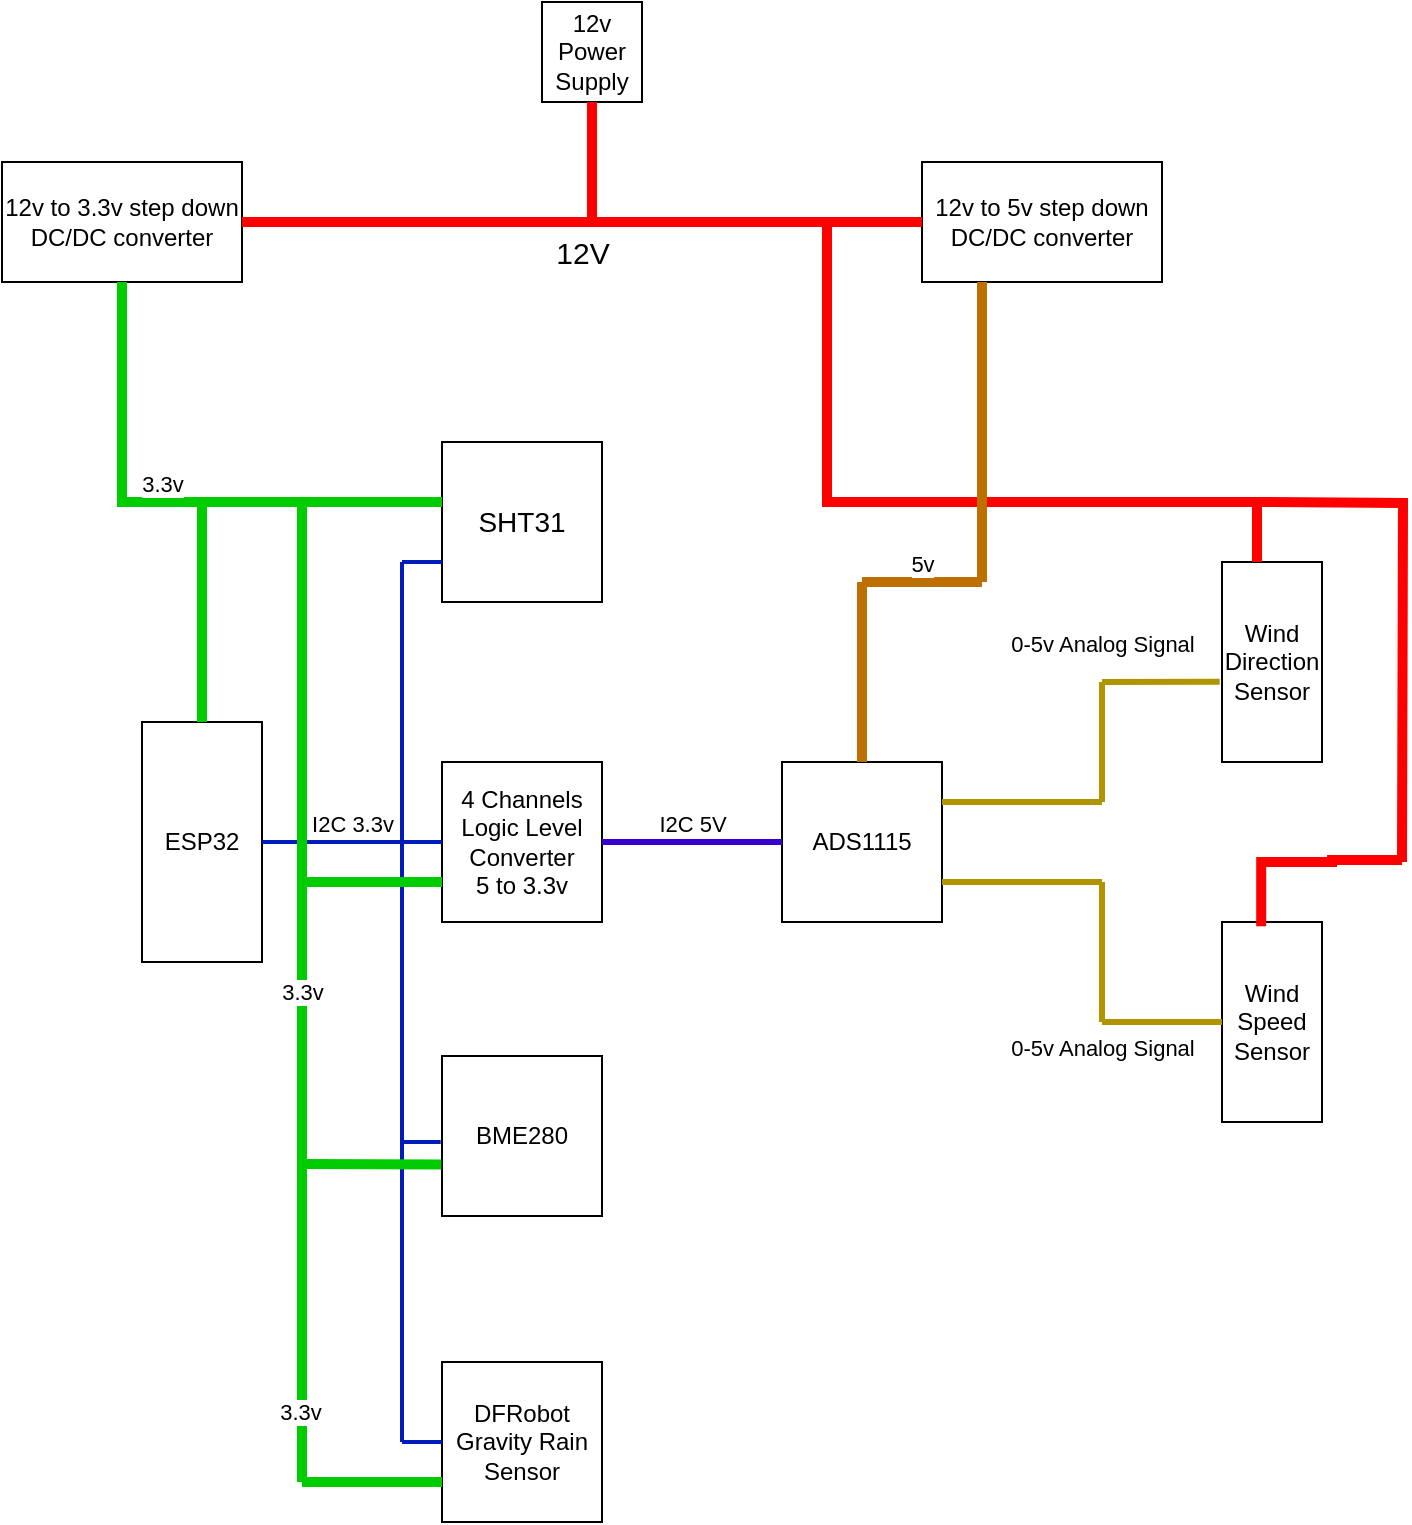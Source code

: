 <mxfile version="24.2.5" type="device">
  <diagram name="Page-1" id="7WxC0Zplg_3du7F2lv0y">
    <mxGraphModel dx="782" dy="542" grid="1" gridSize="10" guides="1" tooltips="1" connect="1" arrows="1" fold="1" page="1" pageScale="1" pageWidth="850" pageHeight="1100" math="0" shadow="0">
      <root>
        <mxCell id="0" />
        <mxCell id="1" parent="0" />
        <mxCell id="iVeRJZw8kCaj9EJlBlRc-2" value="ESP32" style="rounded=0;whiteSpace=wrap;html=1;direction=south;fontFamily=Helvetica;fontStyle=0" parent="1" vertex="1">
          <mxGeometry x="170" y="480" width="60" height="120" as="geometry" />
        </mxCell>
        <mxCell id="iVeRJZw8kCaj9EJlBlRc-3" value="ADS1115" style="whiteSpace=wrap;html=1;aspect=fixed;fontFamily=Helvetica;fontStyle=0" parent="1" vertex="1">
          <mxGeometry x="490" y="500" width="80" height="80" as="geometry" />
        </mxCell>
        <mxCell id="iVeRJZw8kCaj9EJlBlRc-4" value="4 Channels&lt;br&gt;Logic Level Converter&lt;br&gt;5 to 3.3v" style="whiteSpace=wrap;html=1;aspect=fixed;fontFamily=Helvetica;fontStyle=0" parent="1" vertex="1">
          <mxGeometry x="320" y="500" width="80" height="80" as="geometry" />
        </mxCell>
        <mxCell id="iVeRJZw8kCaj9EJlBlRc-5" value="Wind Speed&lt;br&gt;Sensor" style="rounded=0;whiteSpace=wrap;html=1;direction=south;fontFamily=Helvetica;fontStyle=0" parent="1" vertex="1">
          <mxGeometry x="710" y="580" width="50" height="100" as="geometry" />
        </mxCell>
        <mxCell id="iVeRJZw8kCaj9EJlBlRc-6" value="Wind Direction Sensor" style="rounded=0;whiteSpace=wrap;html=1;direction=south;fontFamily=Helvetica;fontStyle=0" parent="1" vertex="1">
          <mxGeometry x="710" y="400" width="50" height="100" as="geometry" />
        </mxCell>
        <mxCell id="iVeRJZw8kCaj9EJlBlRc-7" value="BME280" style="whiteSpace=wrap;html=1;aspect=fixed;fontFamily=Helvetica;fontStyle=0" parent="1" vertex="1">
          <mxGeometry x="320" y="647" width="80" height="80" as="geometry" />
        </mxCell>
        <mxCell id="iVeRJZw8kCaj9EJlBlRc-8" value="SHT31" style="whiteSpace=wrap;html=1;aspect=fixed;fontFamily=Helvetica;fontStyle=0;fontSize=14;" parent="1" vertex="1">
          <mxGeometry x="320" y="340" width="80" height="80" as="geometry" />
        </mxCell>
        <mxCell id="iVeRJZw8kCaj9EJlBlRc-9" value="DFRobot&lt;br&gt;Gravity Rain Sensor" style="whiteSpace=wrap;html=1;aspect=fixed;fontFamily=Helvetica;fontStyle=0" parent="1" vertex="1">
          <mxGeometry x="320" y="800" width="80" height="80" as="geometry" />
        </mxCell>
        <mxCell id="iVeRJZw8kCaj9EJlBlRc-12" value="" style="endArrow=none;html=1;rounded=0;fontColor=#000000;fillColor=#0050ef;strokeColor=#001DBC;strokeWidth=2;fontFamily=Helvetica;fontStyle=0" parent="1" edge="1">
          <mxGeometry width="50" height="50" relative="1" as="geometry">
            <mxPoint x="300" y="540" as="sourcePoint" />
            <mxPoint x="300" y="400" as="targetPoint" />
          </mxGeometry>
        </mxCell>
        <mxCell id="iVeRJZw8kCaj9EJlBlRc-14" value="" style="endArrow=none;html=1;rounded=1;entryX=0;entryY=0.75;entryDx=0;entryDy=0;fontColor=#0000FF;fillColor=#0050ef;strokeColor=#001DBC;strokeWidth=2;fontFamily=Helvetica;fontStyle=0" parent="1" target="iVeRJZw8kCaj9EJlBlRc-8" edge="1">
          <mxGeometry width="50" height="50" relative="1" as="geometry">
            <mxPoint x="300" y="400" as="sourcePoint" />
            <mxPoint x="370" y="460" as="targetPoint" />
          </mxGeometry>
        </mxCell>
        <mxCell id="iVeRJZw8kCaj9EJlBlRc-17" value="" style="endArrow=none;html=1;rounded=0;fontColor=#000000;fillColor=#0050ef;strokeColor=#001DBC;strokeWidth=2;fontFamily=Helvetica;fontStyle=0" parent="1" edge="1">
          <mxGeometry width="50" height="50" relative="1" as="geometry">
            <mxPoint x="300" y="700" as="sourcePoint" />
            <mxPoint x="300" y="540" as="targetPoint" />
          </mxGeometry>
        </mxCell>
        <mxCell id="iVeRJZw8kCaj9EJlBlRc-22" value="" style="endArrow=none;html=1;rounded=0;fontColor=#000000;fillColor=#0050ef;strokeColor=#001DBC;strokeWidth=2;fontFamily=Helvetica;fontStyle=0" parent="1" edge="1">
          <mxGeometry width="50" height="50" relative="1" as="geometry">
            <mxPoint x="300" y="840" as="sourcePoint" />
            <mxPoint x="300" y="700" as="targetPoint" />
          </mxGeometry>
        </mxCell>
        <mxCell id="iVeRJZw8kCaj9EJlBlRc-24" value="" style="endArrow=none;html=1;rounded=0;entryX=0;entryY=0.5;entryDx=0;entryDy=0;fontColor=#000000;fillColor=#0050ef;strokeColor=#001DBC;strokeWidth=2;fontFamily=Helvetica;fontStyle=0" parent="1" target="iVeRJZw8kCaj9EJlBlRc-9" edge="1">
          <mxGeometry width="50" height="50" relative="1" as="geometry">
            <mxPoint x="300" y="840" as="sourcePoint" />
            <mxPoint x="310" y="740" as="targetPoint" />
          </mxGeometry>
        </mxCell>
        <mxCell id="iVeRJZw8kCaj9EJlBlRc-26" value="I2C 3.3v" style="endArrow=none;html=1;rounded=0;exitX=0.5;exitY=0;exitDx=0;exitDy=0;entryX=0;entryY=0.5;entryDx=0;entryDy=0;fontColor=#000000;fillColor=#0050ef;strokeColor=#001DBC;labelPosition=center;verticalLabelPosition=top;align=center;verticalAlign=bottom;strokeWidth=2;fontFamily=Helvetica;fontStyle=0" parent="1" source="iVeRJZw8kCaj9EJlBlRc-2" target="iVeRJZw8kCaj9EJlBlRc-4" edge="1">
          <mxGeometry width="50" height="50" relative="1" as="geometry">
            <mxPoint x="270" y="600" as="sourcePoint" />
            <mxPoint x="320" y="550" as="targetPoint" />
          </mxGeometry>
        </mxCell>
        <mxCell id="iVeRJZw8kCaj9EJlBlRc-29" value="I2C 5V" style="endArrow=none;html=1;rounded=0;entryX=0;entryY=0.5;entryDx=0;entryDy=0;exitX=1;exitY=0.5;exitDx=0;exitDy=0;labelPosition=center;verticalLabelPosition=top;align=center;verticalAlign=bottom;fillColor=#6a00ff;strokeColor=#3700CC;strokeWidth=3;fontFamily=Helvetica;fontStyle=0" parent="1" source="iVeRJZw8kCaj9EJlBlRc-4" target="iVeRJZw8kCaj9EJlBlRc-3" edge="1">
          <mxGeometry width="50" height="50" relative="1" as="geometry">
            <mxPoint x="330" y="600" as="sourcePoint" />
            <mxPoint x="380" y="550" as="targetPoint" />
          </mxGeometry>
        </mxCell>
        <mxCell id="iVeRJZw8kCaj9EJlBlRc-30" value="" style="endArrow=none;html=1;rounded=0;exitX=1;exitY=0.25;exitDx=0;exitDy=0;fillColor=#e3c800;strokeColor=#B09500;strokeWidth=3;fontFamily=Helvetica;fontStyle=0" parent="1" source="iVeRJZw8kCaj9EJlBlRc-3" edge="1">
          <mxGeometry width="50" height="50" relative="1" as="geometry">
            <mxPoint x="480" y="520" as="sourcePoint" />
            <mxPoint x="650" y="520" as="targetPoint" />
          </mxGeometry>
        </mxCell>
        <mxCell id="iVeRJZw8kCaj9EJlBlRc-31" value="" style="endArrow=none;html=1;rounded=0;fillColor=#e3c800;strokeColor=#B09500;strokeWidth=3;fontFamily=Helvetica;fontStyle=0" parent="1" edge="1">
          <mxGeometry width="50" height="50" relative="1" as="geometry">
            <mxPoint x="650" y="520" as="sourcePoint" />
            <mxPoint x="650" y="460" as="targetPoint" />
          </mxGeometry>
        </mxCell>
        <mxCell id="iVeRJZw8kCaj9EJlBlRc-32" value="0-5v Analog Signal" style="endArrow=none;html=1;rounded=0;entryX=0.599;entryY=1.023;entryDx=0;entryDy=0;entryPerimeter=0;fillColor=#e3c800;strokeColor=#B09500;strokeWidth=3;labelPosition=center;verticalLabelPosition=top;align=center;verticalAlign=bottom;fontFamily=Helvetica;fontStyle=0" parent="1" target="iVeRJZw8kCaj9EJlBlRc-6" edge="1">
          <mxGeometry x="-0.999" y="10" width="50" height="50" relative="1" as="geometry">
            <mxPoint x="650" y="460" as="sourcePoint" />
            <mxPoint x="560" y="460" as="targetPoint" />
            <mxPoint as="offset" />
          </mxGeometry>
        </mxCell>
        <mxCell id="iVeRJZw8kCaj9EJlBlRc-33" value="0-5v Analog Signal" style="endArrow=none;html=1;rounded=0;exitX=1;exitY=0.75;exitDx=0;exitDy=0;fillColor=#e3c800;strokeColor=#B09500;strokeWidth=3;labelPosition=center;verticalLabelPosition=bottom;align=center;verticalAlign=top;fontFamily=Helvetica;fontStyle=0" parent="1" source="iVeRJZw8kCaj9EJlBlRc-3" edge="1">
          <mxGeometry x="1" y="-70" width="50" height="50" relative="1" as="geometry">
            <mxPoint x="510" y="570" as="sourcePoint" />
            <mxPoint x="650" y="560" as="targetPoint" />
            <mxPoint as="offset" />
          </mxGeometry>
        </mxCell>
        <mxCell id="iVeRJZw8kCaj9EJlBlRc-38" value="" style="endArrow=none;html=1;rounded=0;exitX=0.5;exitY=1;exitDx=0;exitDy=0;fillColor=#e3c800;strokeColor=#B09500;strokeWidth=3;fontFamily=Helvetica;fontStyle=0" parent="1" source="iVeRJZw8kCaj9EJlBlRc-5" edge="1">
          <mxGeometry width="50" height="50" relative="1" as="geometry">
            <mxPoint x="510" y="570" as="sourcePoint" />
            <mxPoint x="650" y="630" as="targetPoint" />
          </mxGeometry>
        </mxCell>
        <mxCell id="iVeRJZw8kCaj9EJlBlRc-39" value="" style="endArrow=none;html=1;rounded=0;fillColor=#e3c800;strokeColor=#B09500;strokeWidth=3;fontFamily=Helvetica;fontStyle=0" parent="1" edge="1">
          <mxGeometry width="50" height="50" relative="1" as="geometry">
            <mxPoint x="650" y="630" as="sourcePoint" />
            <mxPoint x="650" y="560" as="targetPoint" />
          </mxGeometry>
        </mxCell>
        <mxCell id="iVeRJZw8kCaj9EJlBlRc-41" value="" style="endArrow=none;html=1;rounded=0;entryX=-0.008;entryY=0.538;entryDx=0;entryDy=0;entryPerimeter=0;fillColor=#0050ef;strokeColor=#001DBC;strokeWidth=2;fontFamily=Helvetica;fontStyle=0" parent="1" target="iVeRJZw8kCaj9EJlBlRc-7" edge="1">
          <mxGeometry width="50" height="50" relative="1" as="geometry">
            <mxPoint x="300" y="690" as="sourcePoint" />
            <mxPoint x="350" y="690" as="targetPoint" />
          </mxGeometry>
        </mxCell>
        <mxCell id="iVeRJZw8kCaj9EJlBlRc-44" value="12v Power Supply" style="whiteSpace=wrap;html=1;aspect=fixed;fontFamily=Helvetica;fontStyle=0" parent="1" vertex="1">
          <mxGeometry x="370" y="120" width="50" height="50" as="geometry" />
        </mxCell>
        <mxCell id="iVeRJZw8kCaj9EJlBlRc-45" value="12v to 3.3v step down DC/DC converter" style="rounded=0;whiteSpace=wrap;html=1;fontFamily=Helvetica;fontStyle=0" parent="1" vertex="1">
          <mxGeometry x="100" y="200" width="120" height="60" as="geometry" />
        </mxCell>
        <mxCell id="iVeRJZw8kCaj9EJlBlRc-46" value="12v to 5v step down DC/DC converter" style="rounded=0;whiteSpace=wrap;html=1;fontFamily=Helvetica;fontStyle=0" parent="1" vertex="1">
          <mxGeometry x="560" y="200" width="120" height="60" as="geometry" />
        </mxCell>
        <mxCell id="iVeRJZw8kCaj9EJlBlRc-51" value="12V" style="endArrow=none;html=1;rounded=0;exitX=1;exitY=0.5;exitDx=0;exitDy=0;entryX=0;entryY=0.5;entryDx=0;entryDy=0;strokeColor=#FF0000;strokeWidth=5;labelPosition=center;verticalLabelPosition=bottom;align=center;verticalAlign=top;fontSize=15;fontFamily=Helvetica;fontStyle=0" parent="1" source="iVeRJZw8kCaj9EJlBlRc-45" target="iVeRJZw8kCaj9EJlBlRc-46" edge="1">
          <mxGeometry width="50" height="50" relative="1" as="geometry">
            <mxPoint x="420" y="370" as="sourcePoint" />
            <mxPoint x="400" y="230" as="targetPoint" />
            <mxPoint as="offset" />
          </mxGeometry>
        </mxCell>
        <mxCell id="iVeRJZw8kCaj9EJlBlRc-52" value="" style="endArrow=none;html=1;rounded=0;entryX=0.5;entryY=1;entryDx=0;entryDy=0;strokeColor=#FF0000;strokeWidth=5;fontFamily=Helvetica;fontStyle=0" parent="1" target="iVeRJZw8kCaj9EJlBlRc-44" edge="1">
          <mxGeometry width="50" height="50" relative="1" as="geometry">
            <mxPoint x="395" y="230" as="sourcePoint" />
            <mxPoint x="470" y="320" as="targetPoint" />
          </mxGeometry>
        </mxCell>
        <mxCell id="iVeRJZw8kCaj9EJlBlRc-53" value="" style="endArrow=none;html=1;rounded=0;fillColor=#fa6800;strokeColor=#FF0000;strokeWidth=5;edgeStyle=elbowEdgeStyle;elbow=vertical;exitX=0;exitY=0.5;exitDx=0;exitDy=0;fontFamily=Helvetica;fontStyle=0" parent="1" edge="1">
          <mxGeometry width="50" height="50" relative="1" as="geometry">
            <mxPoint x="727.5" y="400" as="sourcePoint" />
            <mxPoint x="512.5" y="230" as="targetPoint" />
            <Array as="points">
              <mxPoint x="622.5" y="370" />
            </Array>
          </mxGeometry>
        </mxCell>
        <mxCell id="iVeRJZw8kCaj9EJlBlRc-74" value="" style="endArrow=none;html=1;rounded=0;fillColor=#e51400;strokeColor=#FF0000;strokeWidth=5;edgeStyle=orthogonalEdgeStyle;fontFamily=Helvetica;fontStyle=0" parent="1" edge="1">
          <mxGeometry width="50" height="50" relative="1" as="geometry">
            <mxPoint x="730" y="370" as="sourcePoint" />
            <mxPoint x="800" y="550" as="targetPoint" />
          </mxGeometry>
        </mxCell>
        <mxCell id="iVeRJZw8kCaj9EJlBlRc-79" value="" style="endArrow=none;html=1;rounded=0;strokeWidth=5;strokeColor=#FF0000;edgeStyle=orthogonalEdgeStyle;exitX=0.021;exitY=0.608;exitDx=0;exitDy=0;exitPerimeter=0;fontFamily=Helvetica;fontStyle=0" parent="1" source="iVeRJZw8kCaj9EJlBlRc-5" edge="1">
          <mxGeometry width="50" height="50" relative="1" as="geometry">
            <mxPoint x="730" y="549" as="sourcePoint" />
            <mxPoint x="800" y="549" as="targetPoint" />
            <Array as="points">
              <mxPoint x="730" y="550" />
              <mxPoint x="765" y="550" />
            </Array>
          </mxGeometry>
        </mxCell>
        <mxCell id="iVeRJZw8kCaj9EJlBlRc-83" value="3.3v" style="endArrow=none;html=1;rounded=0;exitX=0.5;exitY=1;exitDx=0;exitDy=0;edgeStyle=orthogonalEdgeStyle;entryX=0;entryY=0.5;entryDx=0;entryDy=0;fillColor=#6d8764;strokeColor=#00CC00;strokeWidth=5;labelPosition=center;verticalLabelPosition=top;align=center;verticalAlign=bottom;fontFamily=Helvetica;fontStyle=0" parent="1" source="iVeRJZw8kCaj9EJlBlRc-45" target="iVeRJZw8kCaj9EJlBlRc-2" edge="1">
          <mxGeometry width="50" height="50" relative="1" as="geometry">
            <mxPoint x="330" y="300" as="sourcePoint" />
            <mxPoint x="160" y="320" as="targetPoint" />
            <Array as="points">
              <mxPoint x="160" y="370" />
              <mxPoint x="200" y="370" />
            </Array>
          </mxGeometry>
        </mxCell>
        <mxCell id="iVeRJZw8kCaj9EJlBlRc-85" value="" style="endArrow=none;html=1;rounded=0;strokeWidth=5;fillColor=#6d8764;strokeColor=#00CC00;edgeStyle=orthogonalEdgeStyle;fontFamily=Helvetica;fontStyle=0" parent="1" edge="1">
          <mxGeometry width="50" height="50" relative="1" as="geometry">
            <mxPoint x="200" y="370" as="sourcePoint" />
            <mxPoint x="320" y="370" as="targetPoint" />
            <Array as="points">
              <mxPoint x="240" y="370" />
              <mxPoint x="240" y="370" />
            </Array>
          </mxGeometry>
        </mxCell>
        <mxCell id="iVeRJZw8kCaj9EJlBlRc-86" value="3.3v" style="endArrow=none;html=1;rounded=0;strokeWidth=5;strokeColor=#00CC00;edgeStyle=orthogonalEdgeStyle;fontFamily=Helvetica;fontStyle=0" parent="1" edge="1">
          <mxGeometry width="50" height="50" relative="1" as="geometry">
            <mxPoint x="250" y="370" as="sourcePoint" />
            <mxPoint x="250" y="860" as="targetPoint" />
          </mxGeometry>
        </mxCell>
        <mxCell id="iVeRJZw8kCaj9EJlBlRc-91" value="3.3v" style="edgeLabel;html=1;align=center;verticalAlign=middle;resizable=0;points=[];fontFamily=Helvetica;fontStyle=0" parent="iVeRJZw8kCaj9EJlBlRc-86" vertex="1" connectable="0">
          <mxGeometry x="0.861" y="-1" relative="1" as="geometry">
            <mxPoint y="-1" as="offset" />
          </mxGeometry>
        </mxCell>
        <mxCell id="iVeRJZw8kCaj9EJlBlRc-88" value="" style="endArrow=none;html=1;rounded=0;entryX=0;entryY=0.75;entryDx=0;entryDy=0;strokeWidth=5;strokeColor=#00CC00;fontFamily=Helvetica;fontStyle=0" parent="1" target="iVeRJZw8kCaj9EJlBlRc-9" edge="1">
          <mxGeometry width="50" height="50" relative="1" as="geometry">
            <mxPoint x="250" y="860" as="sourcePoint" />
            <mxPoint x="370" y="810" as="targetPoint" />
          </mxGeometry>
        </mxCell>
        <mxCell id="iVeRJZw8kCaj9EJlBlRc-89" value="" style="endArrow=none;html=1;rounded=0;entryX=-0.004;entryY=0.678;entryDx=0;entryDy=0;entryPerimeter=0;strokeWidth=5;strokeColor=#00CC00;fontFamily=Helvetica;fontStyle=0" parent="1" target="iVeRJZw8kCaj9EJlBlRc-7" edge="1">
          <mxGeometry width="50" height="50" relative="1" as="geometry">
            <mxPoint x="250" y="701" as="sourcePoint" />
            <mxPoint x="370" y="750" as="targetPoint" />
          </mxGeometry>
        </mxCell>
        <mxCell id="iVeRJZw8kCaj9EJlBlRc-90" value="" style="endArrow=none;html=1;rounded=0;entryX=0;entryY=0.75;entryDx=0;entryDy=0;strokeWidth=5;strokeColor=#00CC00;fontFamily=Helvetica;fontStyle=0" parent="1" target="iVeRJZw8kCaj9EJlBlRc-4" edge="1">
          <mxGeometry width="50" height="50" relative="1" as="geometry">
            <mxPoint x="250" y="560" as="sourcePoint" />
            <mxPoint x="370" y="520" as="targetPoint" />
          </mxGeometry>
        </mxCell>
        <mxCell id="iVeRJZw8kCaj9EJlBlRc-96" value="" style="endArrow=none;html=1;rounded=0;entryX=0.25;entryY=1;entryDx=0;entryDy=0;strokeWidth=5;fillColor=#f0a30a;strokeColor=#BD7000;" parent="1" target="iVeRJZw8kCaj9EJlBlRc-46" edge="1">
          <mxGeometry width="50" height="50" relative="1" as="geometry">
            <mxPoint x="590" y="410" as="sourcePoint" />
            <mxPoint x="450" y="350" as="targetPoint" />
          </mxGeometry>
        </mxCell>
        <mxCell id="iVeRJZw8kCaj9EJlBlRc-97" value="5v" style="endArrow=none;html=1;rounded=0;strokeWidth=5;fillColor=#f0a30a;strokeColor=#BD7000;labelPosition=center;verticalLabelPosition=top;align=center;verticalAlign=bottom;" parent="1" edge="1">
          <mxGeometry width="50" height="50" relative="1" as="geometry">
            <mxPoint x="530" y="410" as="sourcePoint" />
            <mxPoint x="590" y="410" as="targetPoint" />
          </mxGeometry>
        </mxCell>
        <mxCell id="iVeRJZw8kCaj9EJlBlRc-98" value="" style="endArrow=none;html=1;rounded=0;exitX=0.5;exitY=0;exitDx=0;exitDy=0;strokeWidth=5;fillColor=#f0a30a;strokeColor=#BD7000;" parent="1" source="iVeRJZw8kCaj9EJlBlRc-3" edge="1">
          <mxGeometry width="50" height="50" relative="1" as="geometry">
            <mxPoint x="400" y="400" as="sourcePoint" />
            <mxPoint x="530" y="410" as="targetPoint" />
          </mxGeometry>
        </mxCell>
      </root>
    </mxGraphModel>
  </diagram>
</mxfile>
